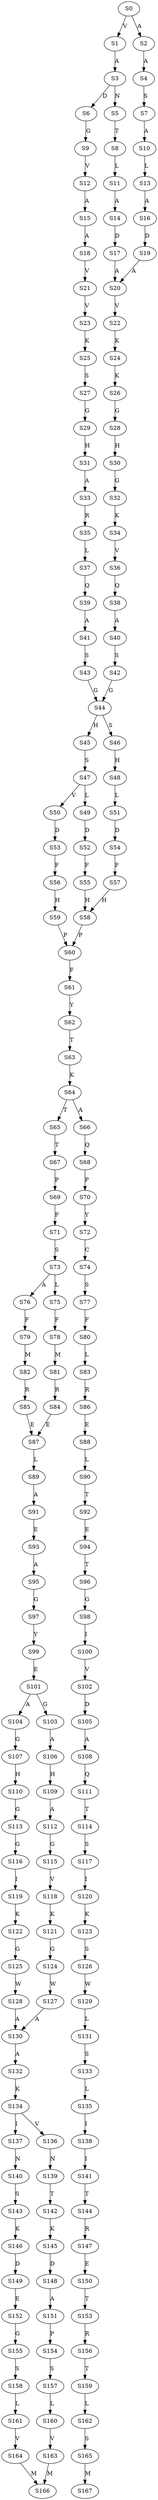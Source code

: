 strict digraph  {
	S0 -> S1 [ label = V ];
	S0 -> S2 [ label = A ];
	S1 -> S3 [ label = A ];
	S2 -> S4 [ label = A ];
	S3 -> S5 [ label = N ];
	S3 -> S6 [ label = D ];
	S4 -> S7 [ label = S ];
	S5 -> S8 [ label = T ];
	S6 -> S9 [ label = G ];
	S7 -> S10 [ label = A ];
	S8 -> S11 [ label = L ];
	S9 -> S12 [ label = V ];
	S10 -> S13 [ label = L ];
	S11 -> S14 [ label = A ];
	S12 -> S15 [ label = A ];
	S13 -> S16 [ label = A ];
	S14 -> S17 [ label = D ];
	S15 -> S18 [ label = A ];
	S16 -> S19 [ label = D ];
	S17 -> S20 [ label = A ];
	S18 -> S21 [ label = V ];
	S19 -> S20 [ label = A ];
	S20 -> S22 [ label = V ];
	S21 -> S23 [ label = V ];
	S22 -> S24 [ label = K ];
	S23 -> S25 [ label = K ];
	S24 -> S26 [ label = K ];
	S25 -> S27 [ label = S ];
	S26 -> S28 [ label = G ];
	S27 -> S29 [ label = G ];
	S28 -> S30 [ label = H ];
	S29 -> S31 [ label = H ];
	S30 -> S32 [ label = G ];
	S31 -> S33 [ label = A ];
	S32 -> S34 [ label = K ];
	S33 -> S35 [ label = R ];
	S34 -> S36 [ label = V ];
	S35 -> S37 [ label = L ];
	S36 -> S38 [ label = Q ];
	S37 -> S39 [ label = Q ];
	S38 -> S40 [ label = A ];
	S39 -> S41 [ label = A ];
	S40 -> S42 [ label = S ];
	S41 -> S43 [ label = S ];
	S42 -> S44 [ label = G ];
	S43 -> S44 [ label = G ];
	S44 -> S45 [ label = H ];
	S44 -> S46 [ label = S ];
	S45 -> S47 [ label = S ];
	S46 -> S48 [ label = H ];
	S47 -> S49 [ label = L ];
	S47 -> S50 [ label = V ];
	S48 -> S51 [ label = L ];
	S49 -> S52 [ label = D ];
	S50 -> S53 [ label = D ];
	S51 -> S54 [ label = D ];
	S52 -> S55 [ label = F ];
	S53 -> S56 [ label = F ];
	S54 -> S57 [ label = F ];
	S55 -> S58 [ label = H ];
	S56 -> S59 [ label = H ];
	S57 -> S58 [ label = H ];
	S58 -> S60 [ label = P ];
	S59 -> S60 [ label = P ];
	S60 -> S61 [ label = F ];
	S61 -> S62 [ label = Y ];
	S62 -> S63 [ label = T ];
	S63 -> S64 [ label = K ];
	S64 -> S65 [ label = T ];
	S64 -> S66 [ label = A ];
	S65 -> S67 [ label = T ];
	S66 -> S68 [ label = Q ];
	S67 -> S69 [ label = P ];
	S68 -> S70 [ label = P ];
	S69 -> S71 [ label = F ];
	S70 -> S72 [ label = Y ];
	S71 -> S73 [ label = S ];
	S72 -> S74 [ label = C ];
	S73 -> S75 [ label = L ];
	S73 -> S76 [ label = A ];
	S74 -> S77 [ label = S ];
	S75 -> S78 [ label = F ];
	S76 -> S79 [ label = F ];
	S77 -> S80 [ label = F ];
	S78 -> S81 [ label = M ];
	S79 -> S82 [ label = M ];
	S80 -> S83 [ label = L ];
	S81 -> S84 [ label = R ];
	S82 -> S85 [ label = R ];
	S83 -> S86 [ label = R ];
	S84 -> S87 [ label = E ];
	S85 -> S87 [ label = E ];
	S86 -> S88 [ label = E ];
	S87 -> S89 [ label = L ];
	S88 -> S90 [ label = L ];
	S89 -> S91 [ label = A ];
	S90 -> S92 [ label = T ];
	S91 -> S93 [ label = E ];
	S92 -> S94 [ label = E ];
	S93 -> S95 [ label = A ];
	S94 -> S96 [ label = T ];
	S95 -> S97 [ label = G ];
	S96 -> S98 [ label = G ];
	S97 -> S99 [ label = Y ];
	S98 -> S100 [ label = I ];
	S99 -> S101 [ label = E ];
	S100 -> S102 [ label = V ];
	S101 -> S103 [ label = G ];
	S101 -> S104 [ label = A ];
	S102 -> S105 [ label = D ];
	S103 -> S106 [ label = A ];
	S104 -> S107 [ label = G ];
	S105 -> S108 [ label = A ];
	S106 -> S109 [ label = H ];
	S107 -> S110 [ label = H ];
	S108 -> S111 [ label = Q ];
	S109 -> S112 [ label = A ];
	S110 -> S113 [ label = G ];
	S111 -> S114 [ label = T ];
	S112 -> S115 [ label = G ];
	S113 -> S116 [ label = G ];
	S114 -> S117 [ label = S ];
	S115 -> S118 [ label = V ];
	S116 -> S119 [ label = I ];
	S117 -> S120 [ label = I ];
	S118 -> S121 [ label = K ];
	S119 -> S122 [ label = K ];
	S120 -> S123 [ label = K ];
	S121 -> S124 [ label = G ];
	S122 -> S125 [ label = G ];
	S123 -> S126 [ label = S ];
	S124 -> S127 [ label = W ];
	S125 -> S128 [ label = W ];
	S126 -> S129 [ label = W ];
	S127 -> S130 [ label = A ];
	S128 -> S130 [ label = A ];
	S129 -> S131 [ label = L ];
	S130 -> S132 [ label = A ];
	S131 -> S133 [ label = S ];
	S132 -> S134 [ label = K ];
	S133 -> S135 [ label = L ];
	S134 -> S136 [ label = V ];
	S134 -> S137 [ label = I ];
	S135 -> S138 [ label = I ];
	S136 -> S139 [ label = N ];
	S137 -> S140 [ label = N ];
	S138 -> S141 [ label = I ];
	S139 -> S142 [ label = T ];
	S140 -> S143 [ label = S ];
	S141 -> S144 [ label = T ];
	S142 -> S145 [ label = K ];
	S143 -> S146 [ label = K ];
	S144 -> S147 [ label = R ];
	S145 -> S148 [ label = D ];
	S146 -> S149 [ label = D ];
	S147 -> S150 [ label = E ];
	S148 -> S151 [ label = A ];
	S149 -> S152 [ label = E ];
	S150 -> S153 [ label = T ];
	S151 -> S154 [ label = P ];
	S152 -> S155 [ label = G ];
	S153 -> S156 [ label = R ];
	S154 -> S157 [ label = S ];
	S155 -> S158 [ label = S ];
	S156 -> S159 [ label = T ];
	S157 -> S160 [ label = L ];
	S158 -> S161 [ label = L ];
	S159 -> S162 [ label = L ];
	S160 -> S163 [ label = V ];
	S161 -> S164 [ label = V ];
	S162 -> S165 [ label = S ];
	S163 -> S166 [ label = M ];
	S164 -> S166 [ label = M ];
	S165 -> S167 [ label = M ];
}
